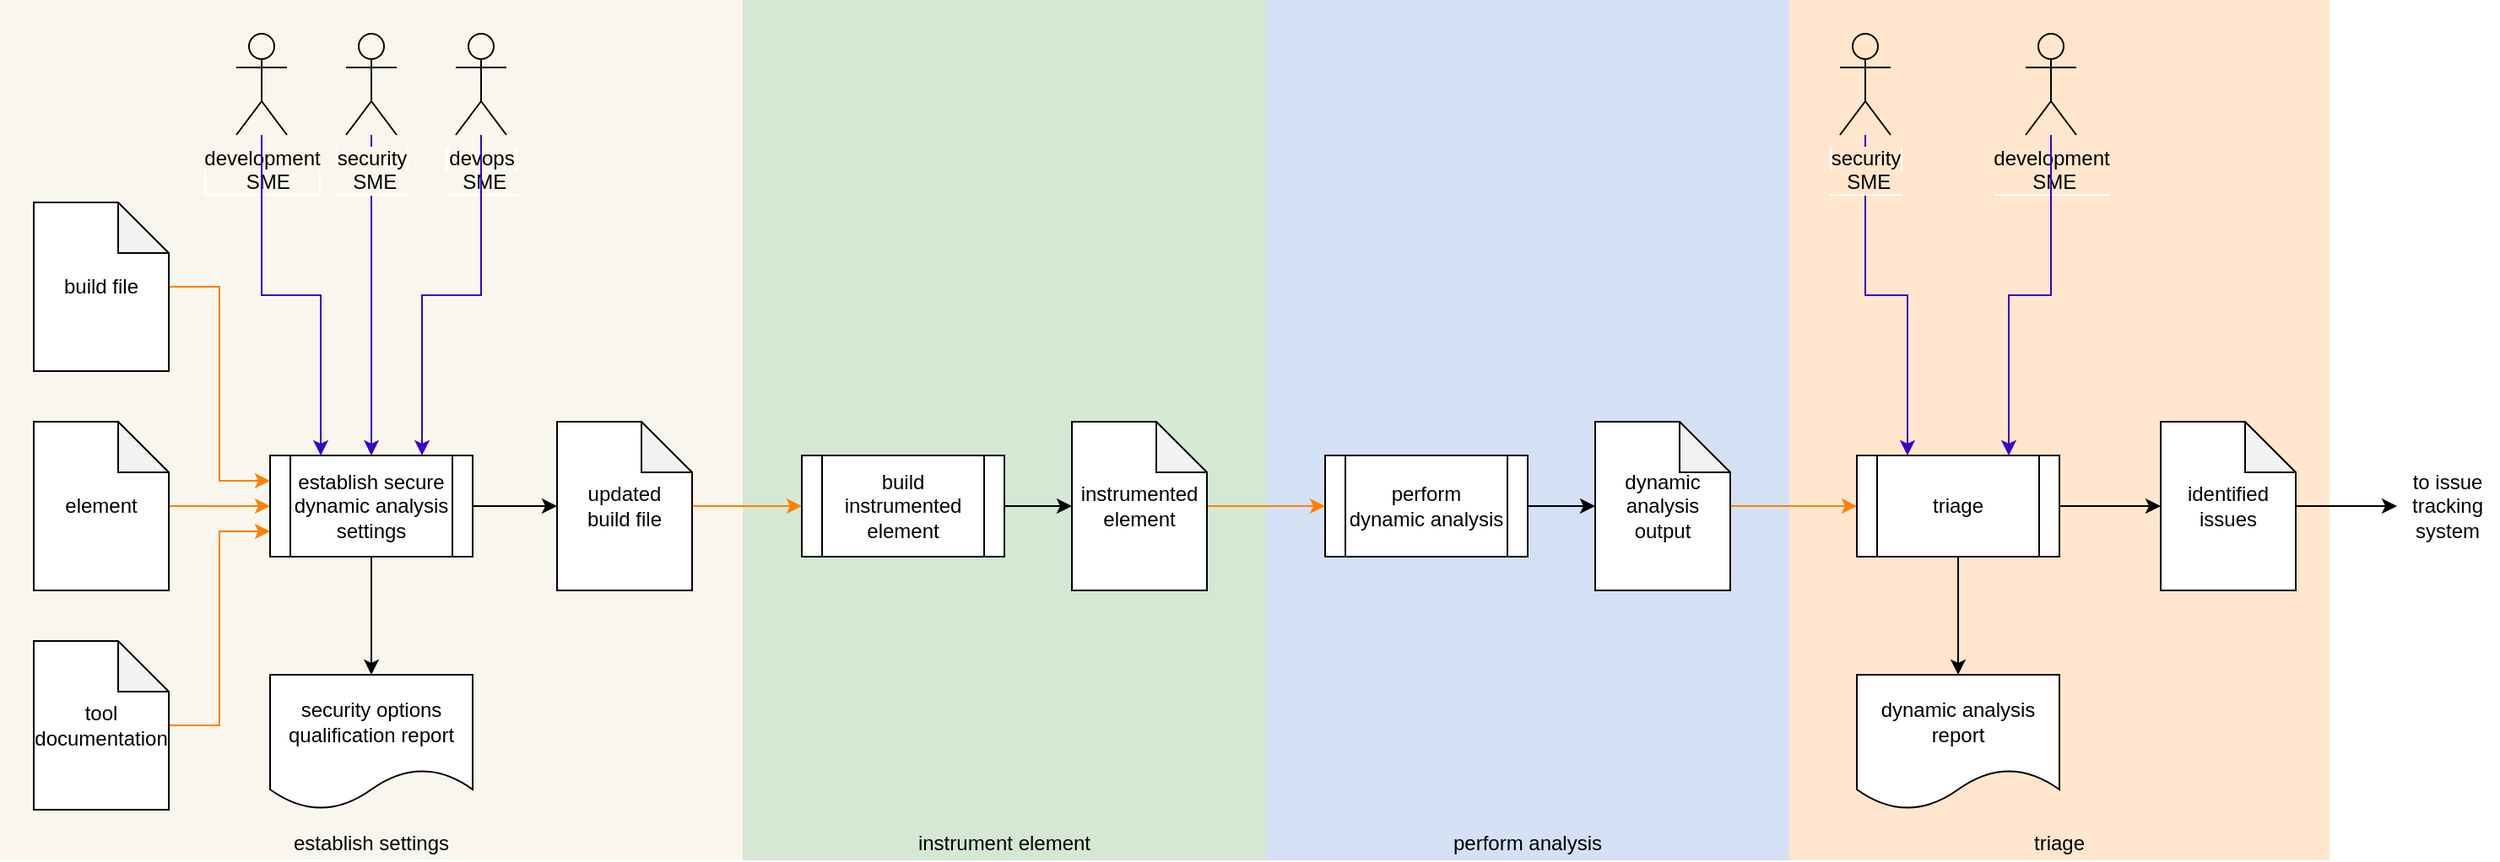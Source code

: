 <mxfile version="14.5.1" type="device"><diagram id="Qx18DFbpb_paFVcrcRrm" name="Page-1"><mxGraphModel dx="4878" dy="2697" grid="1" gridSize="10" guides="1" tooltips="1" connect="1" arrows="1" fold="1" page="1" pageScale="1" pageWidth="1100" pageHeight="850" math="0" shadow="0"><root><mxCell id="0"/><mxCell id="1" parent="0"/><mxCell id="yQsGv1jXG-6Aqpy_V8Ou-1" value="" style="rounded=0;whiteSpace=wrap;html=1;fillColor=#ffe6cc;strokeColor=none;" parent="1" vertex="1"><mxGeometry x="-2200" y="-1640" width="320" height="510" as="geometry"/></mxCell><mxCell id="yQsGv1jXG-6Aqpy_V8Ou-2" value="" style="rounded=0;whiteSpace=wrap;html=1;strokeColor=none;fillColor=#D4E1F5;" parent="1" vertex="1"><mxGeometry x="-2510" y="-1640" width="310" height="510" as="geometry"/></mxCell><mxCell id="yQsGv1jXG-6Aqpy_V8Ou-4" value="" style="rounded=0;whiteSpace=wrap;html=1;strokeColor=none;fillColor=#D5E8D4;" parent="1" vertex="1"><mxGeometry x="-2820" y="-1640" width="310" height="510" as="geometry"/></mxCell><mxCell id="yQsGv1jXG-6Aqpy_V8Ou-5" value="" style="rounded=0;whiteSpace=wrap;html=1;fillColor=#f9f7ed;strokeColor=none;" parent="1" vertex="1"><mxGeometry x="-3260" y="-1640" width="440" height="510" as="geometry"/></mxCell><mxCell id="yQsGv1jXG-6Aqpy_V8Ou-6" value="security options qualification report" style="shape=document;whiteSpace=wrap;html=1;boundedLbl=1;" parent="1" vertex="1"><mxGeometry x="-3100" y="-1240" width="120" height="80" as="geometry"/></mxCell><mxCell id="yQsGv1jXG-6Aqpy_V8Ou-7" style="edgeStyle=orthogonalEdgeStyle;rounded=0;orthogonalLoop=1;jettySize=auto;html=1;entryX=0;entryY=0.5;entryDx=0;entryDy=0;entryPerimeter=0;" parent="1" source="yQsGv1jXG-6Aqpy_V8Ou-9" target="yQsGv1jXG-6Aqpy_V8Ou-16" edge="1"><mxGeometry relative="1" as="geometry"/></mxCell><mxCell id="yQsGv1jXG-6Aqpy_V8Ou-9" value="perform&lt;br&gt;dynamic analysis" style="shape=process;whiteSpace=wrap;html=1;backgroundOutline=1;" parent="1" vertex="1"><mxGeometry x="-2475" y="-1370" width="120" height="60" as="geometry"/></mxCell><mxCell id="yQsGv1jXG-6Aqpy_V8Ou-10" value="" style="edgeStyle=orthogonalEdgeStyle;rounded=0;orthogonalLoop=1;jettySize=auto;html=1;entryX=0.5;entryY=0;entryDx=0;entryDy=0;fillColor=#6a00ff;strokeColor=#3700CC;" parent="1" source="yQsGv1jXG-6Aqpy_V8Ou-11" target="yQsGv1jXG-6Aqpy_V8Ou-26" edge="1"><mxGeometry x="0.647" relative="1" as="geometry"><mxPoint x="-3170" y="-1410" as="targetPoint"/><mxPoint as="offset"/></mxGeometry></mxCell><mxCell id="yQsGv1jXG-6Aqpy_V8Ou-11" value="&lt;span style=&quot;background-color: rgb(249 , 247 , 237)&quot;&gt;security&lt;br&gt;&amp;nbsp; &amp;nbsp;SME&amp;nbsp;&amp;nbsp;&lt;br&gt;&lt;/span&gt;" style="shape=umlActor;verticalLabelPosition=bottom;labelBackgroundColor=#ffffff;verticalAlign=top;html=1;outlineConnect=0;fillColor=none;" parent="1" vertex="1"><mxGeometry x="-3055" y="-1620" width="30" height="60" as="geometry"/></mxCell><mxCell id="yQsGv1jXG-6Aqpy_V8Ou-13" style="edgeStyle=orthogonalEdgeStyle;rounded=0;orthogonalLoop=1;jettySize=auto;html=1;entryX=0;entryY=0.5;entryDx=0;entryDy=0;fillColor=#fa6800;strokeColor=#FF8000;" parent="1" source="yQsGv1jXG-6Aqpy_V8Ou-14" target="yQsGv1jXG-6Aqpy_V8Ou-47" edge="1"><mxGeometry relative="1" as="geometry"/></mxCell><mxCell id="yQsGv1jXG-6Aqpy_V8Ou-14" value="updated&lt;br&gt;build file" style="shape=note;whiteSpace=wrap;html=1;backgroundOutline=1;darkOpacity=0.05;" parent="1" vertex="1"><mxGeometry x="-2930" y="-1390" width="80" height="100" as="geometry"/></mxCell><mxCell id="yQsGv1jXG-6Aqpy_V8Ou-15" style="edgeStyle=orthogonalEdgeStyle;rounded=0;orthogonalLoop=1;jettySize=auto;html=1;entryX=0;entryY=0.5;entryDx=0;entryDy=0;fillColor=#fa6800;strokeColor=#FF8000;" parent="1" source="yQsGv1jXG-6Aqpy_V8Ou-16" target="yQsGv1jXG-6Aqpy_V8Ou-22" edge="1"><mxGeometry relative="1" as="geometry"/></mxCell><mxCell id="yQsGv1jXG-6Aqpy_V8Ou-16" value="dynamic analysis output" style="shape=note;whiteSpace=wrap;html=1;backgroundOutline=1;darkOpacity=0.05;" parent="1" vertex="1"><mxGeometry x="-2315" y="-1390" width="80" height="100" as="geometry"/></mxCell><mxCell id="yQsGv1jXG-6Aqpy_V8Ou-17" style="edgeStyle=orthogonalEdgeStyle;rounded=0;orthogonalLoop=1;jettySize=auto;html=1;entryX=0;entryY=0.5;entryDx=0;entryDy=0;entryPerimeter=0;" parent="1" source="yQsGv1jXG-6Aqpy_V8Ou-22" target="yQsGv1jXG-6Aqpy_V8Ou-59" edge="1"><mxGeometry relative="1" as="geometry"><mxPoint x="-1840" y="-1337" as="targetPoint"/></mxGeometry></mxCell><mxCell id="yQsGv1jXG-6Aqpy_V8Ou-18" style="edgeStyle=orthogonalEdgeStyle;rounded=0;orthogonalLoop=1;jettySize=auto;html=1;entryX=0.5;entryY=0;entryDx=0;entryDy=0;exitX=0.5;exitY=1;exitDx=0;exitDy=0;" parent="1" source="yQsGv1jXG-6Aqpy_V8Ou-26" target="yQsGv1jXG-6Aqpy_V8Ou-6" edge="1"><mxGeometry relative="1" as="geometry"/></mxCell><mxCell id="yQsGv1jXG-6Aqpy_V8Ou-19" style="edgeStyle=orthogonalEdgeStyle;rounded=0;orthogonalLoop=1;jettySize=auto;html=1;entryX=0.5;entryY=0;entryDx=0;entryDy=0;" parent="1" source="yQsGv1jXG-6Aqpy_V8Ou-22" target="yQsGv1jXG-6Aqpy_V8Ou-39" edge="1"><mxGeometry relative="1" as="geometry"/></mxCell><mxCell id="yQsGv1jXG-6Aqpy_V8Ou-20" style="edgeStyle=orthogonalEdgeStyle;rounded=0;orthogonalLoop=1;jettySize=auto;html=1;exitX=1;exitY=0.5;exitDx=0;exitDy=0;entryX=0;entryY=0.5;entryDx=0;entryDy=0;exitPerimeter=0;" parent="1" source="yQsGv1jXG-6Aqpy_V8Ou-59" target="yQsGv1jXG-6Aqpy_V8Ou-54" edge="1"><mxGeometry relative="1" as="geometry"><mxPoint x="-1980" y="-1195" as="targetPoint"/></mxGeometry></mxCell><mxCell id="yQsGv1jXG-6Aqpy_V8Ou-22" value="triage" style="shape=process;whiteSpace=wrap;html=1;backgroundOutline=1;" parent="1" vertex="1"><mxGeometry x="-2160" y="-1370" width="120" height="60" as="geometry"/></mxCell><mxCell id="yQsGv1jXG-6Aqpy_V8Ou-23" style="edgeStyle=orthogonalEdgeStyle;rounded=0;orthogonalLoop=1;jettySize=auto;html=1;entryX=0;entryY=0.5;entryDx=0;entryDy=0;entryPerimeter=0;" parent="1" source="yQsGv1jXG-6Aqpy_V8Ou-26" target="yQsGv1jXG-6Aqpy_V8Ou-14" edge="1"><mxGeometry relative="1" as="geometry"/></mxCell><mxCell id="yQsGv1jXG-6Aqpy_V8Ou-26" value="establish secure dynamic analysis settings" style="shape=process;whiteSpace=wrap;html=1;backgroundOutline=1;" parent="1" vertex="1"><mxGeometry x="-3100" y="-1370" width="120" height="60" as="geometry"/></mxCell><mxCell id="yQsGv1jXG-6Aqpy_V8Ou-27" value="establish settings" style="text;html=1;strokeColor=none;fillColor=none;align=center;verticalAlign=middle;whiteSpace=wrap;rounded=0;" parent="1" vertex="1"><mxGeometry x="-3260" y="-1150" width="440" height="20" as="geometry"/></mxCell><mxCell id="yQsGv1jXG-6Aqpy_V8Ou-28" value="instrument element" style="text;html=1;strokeColor=none;fillColor=none;align=center;verticalAlign=middle;whiteSpace=wrap;rounded=0;" parent="1" vertex="1"><mxGeometry x="-2820" y="-1150" width="310" height="20" as="geometry"/></mxCell><mxCell id="yQsGv1jXG-6Aqpy_V8Ou-29" value="perform analysis" style="text;html=1;strokeColor=none;fillColor=none;align=center;verticalAlign=middle;whiteSpace=wrap;rounded=0;" parent="1" vertex="1"><mxGeometry x="-2510" y="-1150" width="310" height="20" as="geometry"/></mxCell><mxCell id="yQsGv1jXG-6Aqpy_V8Ou-30" style="edgeStyle=orthogonalEdgeStyle;rounded=0;orthogonalLoop=1;jettySize=auto;html=1;entryX=0;entryY=0.5;entryDx=0;entryDy=0;fillColor=#fa6800;strokeColor=#FF8000;" parent="1" source="yQsGv1jXG-6Aqpy_V8Ou-31" target="yQsGv1jXG-6Aqpy_V8Ou-26" edge="1"><mxGeometry relative="1" as="geometry"/></mxCell><mxCell id="yQsGv1jXG-6Aqpy_V8Ou-31" value="element" style="shape=note;whiteSpace=wrap;html=1;backgroundOutline=1;darkOpacity=0.05;" parent="1" vertex="1"><mxGeometry x="-3240" y="-1390" width="80" height="100" as="geometry"/></mxCell><mxCell id="yQsGv1jXG-6Aqpy_V8Ou-32" style="edgeStyle=orthogonalEdgeStyle;rounded=0;orthogonalLoop=1;jettySize=auto;html=1;fillColor=#6a00ff;strokeColor=#3700CC;entryX=0.25;entryY=0;entryDx=0;entryDy=0;" parent="1" source="yQsGv1jXG-6Aqpy_V8Ou-33" target="yQsGv1jXG-6Aqpy_V8Ou-22" edge="1"><mxGeometry relative="1" as="geometry"/></mxCell><mxCell id="yQsGv1jXG-6Aqpy_V8Ou-33" value="&lt;span style=&quot;background-color: rgb(255 , 230 , 204)&quot;&gt;security&lt;br&gt;&amp;nbsp; &amp;nbsp;SME&amp;nbsp;&amp;nbsp;&lt;/span&gt;" style="shape=umlActor;verticalLabelPosition=bottom;labelBackgroundColor=#ffffff;verticalAlign=top;html=1;outlineConnect=0;fillColor=none;" parent="1" vertex="1"><mxGeometry x="-2170" y="-1620" width="30" height="60" as="geometry"/></mxCell><mxCell id="yQsGv1jXG-6Aqpy_V8Ou-39" value="dynamic analysis&lt;br&gt;report" style="shape=document;whiteSpace=wrap;html=1;boundedLbl=1;" parent="1" vertex="1"><mxGeometry x="-2160" y="-1240" width="120" height="80" as="geometry"/></mxCell><mxCell id="yQsGv1jXG-6Aqpy_V8Ou-42" style="edgeStyle=orthogonalEdgeStyle;rounded=0;orthogonalLoop=1;jettySize=auto;html=1;entryX=0;entryY=0.5;entryDx=0;entryDy=0;fillColor=#fa6800;strokeColor=#FF8000;exitX=1;exitY=0.5;exitDx=0;exitDy=0;exitPerimeter=0;" parent="1" source="yQsGv1jXG-6Aqpy_V8Ou-58" target="yQsGv1jXG-6Aqpy_V8Ou-9" edge="1"><mxGeometry relative="1" as="geometry"><mxPoint x="-2380" y="-1010" as="targetPoint"/><Array as="points"/><mxPoint x="-2520" y="-1340" as="sourcePoint"/></mxGeometry></mxCell><mxCell id="yQsGv1jXG-6Aqpy_V8Ou-44" style="edgeStyle=orthogonalEdgeStyle;rounded=0;orthogonalLoop=1;jettySize=auto;html=1;entryX=0;entryY=0.5;entryDx=0;entryDy=0;entryPerimeter=0;" parent="1" source="yQsGv1jXG-6Aqpy_V8Ou-47" target="yQsGv1jXG-6Aqpy_V8Ou-58" edge="1"><mxGeometry relative="1" as="geometry"><mxPoint x="-2600" y="-1340" as="targetPoint"/></mxGeometry></mxCell><mxCell id="yQsGv1jXG-6Aqpy_V8Ou-47" value="build instrumented element" style="shape=process;whiteSpace=wrap;html=1;backgroundOutline=1;" parent="1" vertex="1"><mxGeometry x="-2785" y="-1370" width="120" height="60" as="geometry"/></mxCell><mxCell id="yQsGv1jXG-6Aqpy_V8Ou-53" value="triage" style="text;html=1;strokeColor=none;fillColor=none;align=center;verticalAlign=middle;whiteSpace=wrap;rounded=0;" parent="1" vertex="1"><mxGeometry x="-2200" y="-1150" width="320" height="20" as="geometry"/></mxCell><mxCell id="yQsGv1jXG-6Aqpy_V8Ou-54" value="to issue tracking system" style="text;html=1;strokeColor=none;fillColor=none;align=center;verticalAlign=middle;whiteSpace=wrap;rounded=0;" parent="1" vertex="1"><mxGeometry x="-1840" y="-1360" width="60" height="40" as="geometry"/></mxCell><mxCell id="yQsGv1jXG-6Aqpy_V8Ou-58" value="instrumented element" style="shape=note;whiteSpace=wrap;html=1;backgroundOutline=1;darkOpacity=0.05;" parent="1" vertex="1"><mxGeometry x="-2625" y="-1390" width="80" height="100" as="geometry"/></mxCell><mxCell id="yQsGv1jXG-6Aqpy_V8Ou-59" value="identified issues" style="shape=note;whiteSpace=wrap;html=1;backgroundOutline=1;darkOpacity=0.05;" parent="1" vertex="1"><mxGeometry x="-1980" y="-1390" width="80" height="100" as="geometry"/></mxCell><mxCell id="yQsGv1jXG-6Aqpy_V8Ou-60" style="edgeStyle=orthogonalEdgeStyle;rounded=0;orthogonalLoop=1;jettySize=auto;html=1;entryX=0;entryY=0.75;entryDx=0;entryDy=0;fillColor=#fa6800;strokeColor=#FF8000;" parent="1" source="yQsGv1jXG-6Aqpy_V8Ou-61" target="yQsGv1jXG-6Aqpy_V8Ou-26" edge="1"><mxGeometry relative="1" as="geometry"><mxPoint x="-3090" y="-1330" as="targetPoint"/></mxGeometry></mxCell><mxCell id="yQsGv1jXG-6Aqpy_V8Ou-61" value="tool documentation" style="shape=note;whiteSpace=wrap;html=1;backgroundOutline=1;darkOpacity=0.05;" parent="1" vertex="1"><mxGeometry x="-3240" y="-1260" width="80" height="100" as="geometry"/></mxCell><mxCell id="yQsGv1jXG-6Aqpy_V8Ou-62" style="edgeStyle=orthogonalEdgeStyle;rounded=0;orthogonalLoop=1;jettySize=auto;html=1;entryX=0;entryY=0.25;entryDx=0;entryDy=0;fillColor=#fa6800;strokeColor=#FF8000;" parent="1" source="yQsGv1jXG-6Aqpy_V8Ou-63" target="yQsGv1jXG-6Aqpy_V8Ou-26" edge="1"><mxGeometry relative="1" as="geometry"><mxPoint x="-3100" y="-1485" as="targetPoint"/></mxGeometry></mxCell><mxCell id="yQsGv1jXG-6Aqpy_V8Ou-63" value="build file" style="shape=note;whiteSpace=wrap;html=1;backgroundOutline=1;darkOpacity=0.05;" parent="1" vertex="1"><mxGeometry x="-3240" y="-1520" width="80" height="100" as="geometry"/></mxCell><mxCell id="yQsGv1jXG-6Aqpy_V8Ou-64" value="&lt;span style=&quot;background-color: rgb(249 , 247 , 237)&quot;&gt;development&lt;br&gt;&amp;nbsp; &amp;nbsp; &amp;nbsp; &amp;nbsp;SME&amp;nbsp; &amp;nbsp; &amp;nbsp;&lt;br&gt;&lt;/span&gt;" style="shape=umlActor;verticalLabelPosition=bottom;labelBackgroundColor=#ffffff;verticalAlign=top;html=1;outlineConnect=0;fillColor=none;" parent="1" vertex="1"><mxGeometry x="-3120" y="-1620" width="30" height="60" as="geometry"/></mxCell><mxCell id="yQsGv1jXG-6Aqpy_V8Ou-65" value="" style="edgeStyle=orthogonalEdgeStyle;rounded=0;orthogonalLoop=1;jettySize=auto;html=1;entryX=0.25;entryY=0;entryDx=0;entryDy=0;fillColor=#6a00ff;strokeColor=#3700CC;" parent="1" source="yQsGv1jXG-6Aqpy_V8Ou-64" target="yQsGv1jXG-6Aqpy_V8Ou-26" edge="1"><mxGeometry x="0.647" relative="1" as="geometry"><mxPoint x="-3030" y="-1360" as="targetPoint"/><mxPoint as="offset"/></mxGeometry></mxCell><mxCell id="yQsGv1jXG-6Aqpy_V8Ou-66" value="&lt;span style=&quot;background-color: rgb(249 , 247 , 237)&quot;&gt;devops&lt;br&gt;&amp;nbsp; &amp;nbsp;SME&amp;nbsp;&amp;nbsp;&lt;br&gt;&lt;/span&gt;" style="shape=umlActor;verticalLabelPosition=bottom;labelBackgroundColor=#ffffff;verticalAlign=top;html=1;outlineConnect=0;fillColor=none;" parent="1" vertex="1"><mxGeometry x="-2990" y="-1620" width="30" height="60" as="geometry"/></mxCell><mxCell id="yQsGv1jXG-6Aqpy_V8Ou-67" value="" style="edgeStyle=orthogonalEdgeStyle;rounded=0;orthogonalLoop=1;jettySize=auto;html=1;entryX=0.75;entryY=0;entryDx=0;entryDy=0;fillColor=#6a00ff;strokeColor=#3700CC;" parent="1" source="yQsGv1jXG-6Aqpy_V8Ou-66" target="yQsGv1jXG-6Aqpy_V8Ou-26" edge="1"><mxGeometry x="0.647" relative="1" as="geometry"><mxPoint x="-2985" y="-1370" as="targetPoint"/><mxPoint as="offset"/></mxGeometry></mxCell><mxCell id="yQsGv1jXG-6Aqpy_V8Ou-70" value="&lt;span style=&quot;background-color: rgb(255 , 230 , 204)&quot;&gt;development&lt;br&gt;&amp;nbsp; &amp;nbsp; &amp;nbsp; &amp;nbsp;SME&amp;nbsp; &amp;nbsp; &amp;nbsp;&amp;nbsp;&lt;/span&gt;" style="shape=umlActor;verticalLabelPosition=bottom;labelBackgroundColor=#ffffff;verticalAlign=top;html=1;outlineConnect=0;fillColor=none;" parent="1" vertex="1"><mxGeometry x="-2060" y="-1620" width="30" height="60" as="geometry"/></mxCell><mxCell id="yQsGv1jXG-6Aqpy_V8Ou-71" style="edgeStyle=orthogonalEdgeStyle;rounded=0;orthogonalLoop=1;jettySize=auto;html=1;fillColor=#6a00ff;strokeColor=#3700CC;entryX=0.75;entryY=0;entryDx=0;entryDy=0;" parent="1" source="yQsGv1jXG-6Aqpy_V8Ou-70" target="yQsGv1jXG-6Aqpy_V8Ou-22" edge="1"><mxGeometry relative="1" as="geometry"><mxPoint x="-2025" y="-1370" as="targetPoint"/></mxGeometry></mxCell></root></mxGraphModel></diagram></mxfile>